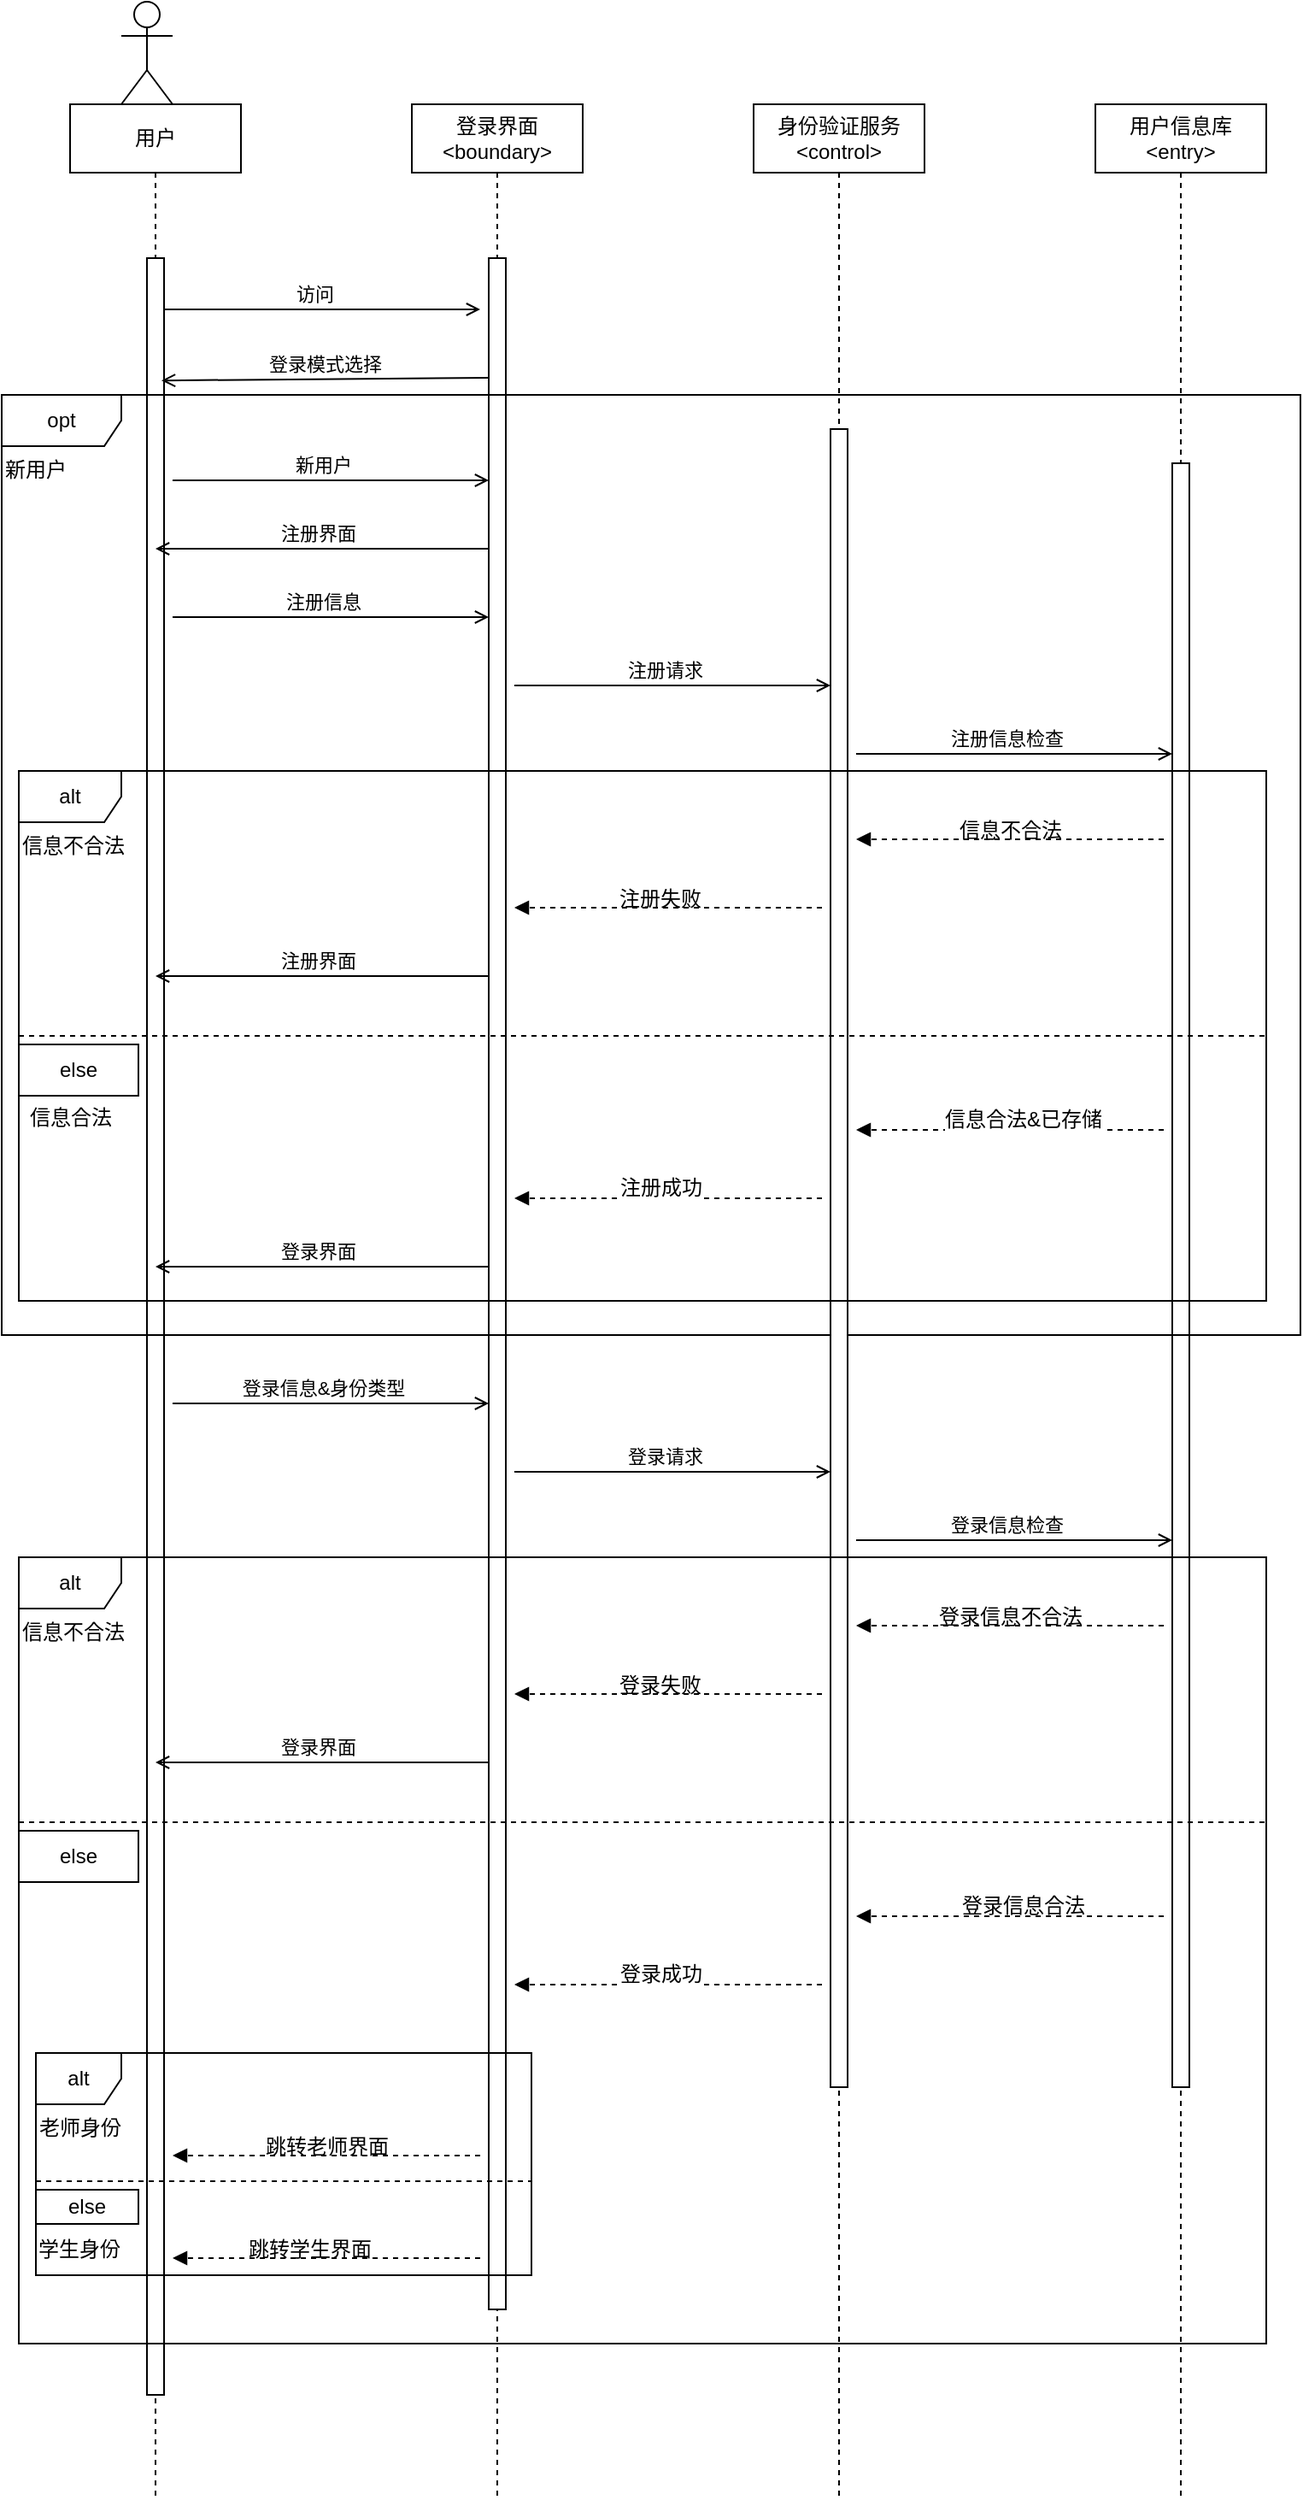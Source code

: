 <mxfile>
    <diagram id="QrDfKVTAkVcKjVlRXJ2f" name="第 1 页">
        <mxGraphModel dx="732" dy="2099" grid="1" gridSize="10" guides="0" tooltips="1" connect="1" arrows="1" fold="1" page="0" pageScale="1" pageWidth="827" pageHeight="1169" math="0" shadow="0">
            <root>
                <mxCell id="0"/>
                <mxCell id="1" parent="0"/>
                <mxCell id="6" value="身份验证服务&lt;div&gt;&amp;lt;control&amp;gt;&lt;/div&gt;" style="shape=umlLifeline;perimeter=lifelinePerimeter;whiteSpace=wrap;html=1;container=1;dropTarget=0;collapsible=0;recursiveResize=0;outlineConnect=0;portConstraint=eastwest;newEdgeStyle={&quot;edgeStyle&quot;:&quot;elbowEdgeStyle&quot;,&quot;elbow&quot;:&quot;vertical&quot;,&quot;curved&quot;:0,&quot;rounded&quot;:0};" parent="1" vertex="1">
                    <mxGeometry x="440" y="-1280" width="100" height="1400" as="geometry"/>
                </mxCell>
                <mxCell id="15" value="用户信息库&lt;div&gt;&amp;lt;entry&amp;gt;&lt;/div&gt;" style="shape=umlLifeline;perimeter=lifelinePerimeter;whiteSpace=wrap;html=1;container=1;dropTarget=0;collapsible=0;recursiveResize=0;outlineConnect=0;portConstraint=eastwest;newEdgeStyle={&quot;edgeStyle&quot;:&quot;elbowEdgeStyle&quot;,&quot;elbow&quot;:&quot;vertical&quot;,&quot;curved&quot;:0,&quot;rounded&quot;:0};" parent="1" vertex="1">
                    <mxGeometry x="640" y="-1280" width="100" height="1400" as="geometry"/>
                </mxCell>
                <mxCell id="16" value="" style="html=1;points=[[0,0,0,0,5],[0,1,0,0,-5],[1,0,0,0,5],[1,1,0,0,-5]];perimeter=orthogonalPerimeter;outlineConnect=0;targetShapes=umlLifeline;portConstraint=eastwest;newEdgeStyle={&quot;curved&quot;:0,&quot;rounded&quot;:0};" parent="15" vertex="1">
                    <mxGeometry x="45" y="210" width="10" height="950" as="geometry"/>
                </mxCell>
                <mxCell id="17" value="登录界面&lt;div&gt;&amp;lt;boundary&amp;gt;&lt;/div&gt;" style="shape=umlLifeline;perimeter=lifelinePerimeter;whiteSpace=wrap;html=1;container=1;dropTarget=0;collapsible=0;recursiveResize=0;outlineConnect=0;portConstraint=eastwest;newEdgeStyle={&quot;edgeStyle&quot;:&quot;elbowEdgeStyle&quot;,&quot;elbow&quot;:&quot;vertical&quot;,&quot;curved&quot;:0,&quot;rounded&quot;:0};" parent="1" vertex="1">
                    <mxGeometry x="240" y="-1280" width="100" height="1400" as="geometry"/>
                </mxCell>
                <mxCell id="18" value="" style="html=1;points=[[0,0,0,0,5],[0,1,0,0,-5],[1,0,0,0,5],[1,1,0,0,-5]];perimeter=orthogonalPerimeter;outlineConnect=0;targetShapes=umlLifeline;portConstraint=eastwest;newEdgeStyle={&quot;curved&quot;:0,&quot;rounded&quot;:0};" parent="17" vertex="1">
                    <mxGeometry x="45" y="90" width="10" height="1200" as="geometry"/>
                </mxCell>
                <mxCell id="19" value="用户" style="shape=umlLifeline;perimeter=lifelinePerimeter;whiteSpace=wrap;html=1;container=1;dropTarget=0;collapsible=0;recursiveResize=0;outlineConnect=0;portConstraint=eastwest;newEdgeStyle={&quot;edgeStyle&quot;:&quot;elbowEdgeStyle&quot;,&quot;elbow&quot;:&quot;vertical&quot;,&quot;curved&quot;:0,&quot;rounded&quot;:0};" parent="1" vertex="1">
                    <mxGeometry x="40" y="-1280" width="100" height="1400" as="geometry"/>
                </mxCell>
                <mxCell id="20" value="" style="html=1;points=[[0,0,0,0,5],[0,1,0,0,-5],[1,0,0,0,5],[1,1,0,0,-5]];perimeter=orthogonalPerimeter;outlineConnect=0;targetShapes=umlLifeline;portConstraint=eastwest;newEdgeStyle={&quot;curved&quot;:0,&quot;rounded&quot;:0};" parent="19" vertex="1">
                    <mxGeometry x="45" y="90" width="10" height="1250" as="geometry"/>
                </mxCell>
                <mxCell id="22" value="访问" style="html=1;verticalAlign=bottom;labelBackgroundColor=none;endArrow=open;endFill=0;" parent="1" source="20" edge="1">
                    <mxGeometry x="-0.05" width="160" relative="1" as="geometry">
                        <mxPoint x="100" y="-1160" as="sourcePoint"/>
                        <mxPoint x="280" y="-1160" as="targetPoint"/>
                        <mxPoint as="offset"/>
                    </mxGeometry>
                </mxCell>
                <mxCell id="24" value="登录模式选择" style="html=1;verticalAlign=bottom;labelBackgroundColor=none;endArrow=open;endFill=0;entryX=0.85;entryY=0.579;entryDx=0;entryDy=0;entryPerimeter=0;" parent="1" edge="1">
                    <mxGeometry width="160" relative="1" as="geometry">
                        <mxPoint x="285" y="-1120" as="sourcePoint"/>
                        <mxPoint x="93.5" y="-1118.41" as="targetPoint"/>
                    </mxGeometry>
                </mxCell>
                <mxCell id="26" value="opt" style="shape=umlFrame;whiteSpace=wrap;html=1;pointerEvents=0;recursiveResize=0;container=1;collapsible=0;width=70;height=30;" parent="1" vertex="1">
                    <mxGeometry y="-1110" width="760" height="550" as="geometry"/>
                </mxCell>
                <mxCell id="27" value="新用户" style="text;html=1;" parent="26" vertex="1">
                    <mxGeometry width="100" height="20" relative="1" as="geometry">
                        <mxPoint y="30" as="offset"/>
                    </mxGeometry>
                </mxCell>
                <mxCell id="n6yCuVXN6WmIahS-QWQl-28" value="新用户" style="html=1;verticalAlign=bottom;labelBackgroundColor=none;endArrow=open;endFill=0;" parent="26" edge="1">
                    <mxGeometry x="-0.05" width="160" relative="1" as="geometry">
                        <mxPoint x="100" y="50" as="sourcePoint"/>
                        <mxPoint x="285" y="50" as="targetPoint"/>
                        <mxPoint as="offset"/>
                    </mxGeometry>
                </mxCell>
                <mxCell id="n6yCuVXN6WmIahS-QWQl-29" value="注册界面" style="html=1;verticalAlign=bottom;labelBackgroundColor=none;endArrow=open;endFill=0;" parent="26" edge="1">
                    <mxGeometry x="0.026" width="160" relative="1" as="geometry">
                        <mxPoint x="285" y="90" as="sourcePoint"/>
                        <mxPoint x="90" y="90" as="targetPoint"/>
                        <mxPoint as="offset"/>
                    </mxGeometry>
                </mxCell>
                <mxCell id="n6yCuVXN6WmIahS-QWQl-30" value="注册信息" style="html=1;verticalAlign=bottom;labelBackgroundColor=none;endArrow=open;endFill=0;" parent="26" edge="1">
                    <mxGeometry x="-0.05" width="160" relative="1" as="geometry">
                        <mxPoint x="100" y="130" as="sourcePoint"/>
                        <mxPoint x="285" y="130" as="targetPoint"/>
                        <mxPoint as="offset"/>
                    </mxGeometry>
                </mxCell>
                <mxCell id="7" value="" style="html=1;points=[[0,0,0,0,5],[0,1,0,0,-5],[1,0,0,0,5],[1,1,0,0,-5]];perimeter=orthogonalPerimeter;outlineConnect=0;targetShapes=umlLifeline;portConstraint=eastwest;newEdgeStyle={&quot;curved&quot;:0,&quot;rounded&quot;:0};" parent="26" vertex="1">
                    <mxGeometry x="485" y="20" width="10" height="970" as="geometry"/>
                </mxCell>
                <mxCell id="n6yCuVXN6WmIahS-QWQl-32" value="注册请求" style="html=1;verticalAlign=bottom;labelBackgroundColor=none;endArrow=open;endFill=0;" parent="26" edge="1">
                    <mxGeometry x="-0.05" width="160" relative="1" as="geometry">
                        <mxPoint x="300" y="170" as="sourcePoint"/>
                        <mxPoint x="485" y="170" as="targetPoint"/>
                        <mxPoint as="offset"/>
                    </mxGeometry>
                </mxCell>
                <mxCell id="n6yCuVXN6WmIahS-QWQl-33" value="注册信息检查" style="html=1;verticalAlign=bottom;labelBackgroundColor=none;endArrow=open;endFill=0;" parent="26" edge="1">
                    <mxGeometry x="-0.05" width="160" relative="1" as="geometry">
                        <mxPoint x="500" y="210" as="sourcePoint"/>
                        <mxPoint x="685" y="210" as="targetPoint"/>
                        <mxPoint as="offset"/>
                    </mxGeometry>
                </mxCell>
                <mxCell id="n6yCuVXN6WmIahS-QWQl-37" value="alt" style="shape=umlFrame;whiteSpace=wrap;html=1;pointerEvents=0;recursiveResize=0;container=1;collapsible=0;width=60;height=30;" parent="26" vertex="1">
                    <mxGeometry x="10" y="220" width="730" height="310" as="geometry"/>
                </mxCell>
                <mxCell id="n6yCuVXN6WmIahS-QWQl-38" value="信息不合法" style="text;html=1;" parent="n6yCuVXN6WmIahS-QWQl-37" vertex="1">
                    <mxGeometry width="100" height="20" relative="1" as="geometry">
                        <mxPoint y="30" as="offset"/>
                    </mxGeometry>
                </mxCell>
                <mxCell id="n6yCuVXN6WmIahS-QWQl-39" value="" style="line;strokeWidth=1;dashed=1;labelPosition=center;verticalLabelPosition=bottom;align=left;verticalAlign=top;spacingLeft=20;spacingTop=15;html=1;whiteSpace=wrap;" parent="n6yCuVXN6WmIahS-QWQl-37" vertex="1">
                    <mxGeometry y="150" width="730" height="10" as="geometry"/>
                </mxCell>
                <mxCell id="n6yCuVXN6WmIahS-QWQl-35" value="信息不合法" style="text;html=1;align=center;verticalAlign=middle;resizable=0;points=[];autosize=1;strokeColor=none;fillColor=none;" parent="n6yCuVXN6WmIahS-QWQl-37" vertex="1">
                    <mxGeometry x="540" y="20" width="80" height="30" as="geometry"/>
                </mxCell>
                <mxCell id="n6yCuVXN6WmIahS-QWQl-34" value="" style="html=1;verticalAlign=bottom;labelBackgroundColor=none;endArrow=block;endFill=1;dashed=1;" parent="n6yCuVXN6WmIahS-QWQl-37" edge="1">
                    <mxGeometry width="160" relative="1" as="geometry">
                        <mxPoint x="670" y="40" as="sourcePoint"/>
                        <mxPoint x="490" y="40" as="targetPoint"/>
                    </mxGeometry>
                </mxCell>
                <mxCell id="n6yCuVXN6WmIahS-QWQl-40" value="" style="html=1;verticalAlign=bottom;labelBackgroundColor=none;endArrow=block;endFill=1;dashed=1;" parent="n6yCuVXN6WmIahS-QWQl-37" edge="1">
                    <mxGeometry width="160" relative="1" as="geometry">
                        <mxPoint x="470" y="80" as="sourcePoint"/>
                        <mxPoint x="290" y="80" as="targetPoint"/>
                    </mxGeometry>
                </mxCell>
                <mxCell id="n6yCuVXN6WmIahS-QWQl-41" value="注册失败" style="text;html=1;align=center;verticalAlign=middle;resizable=0;points=[];autosize=1;strokeColor=none;fillColor=none;" parent="n6yCuVXN6WmIahS-QWQl-37" vertex="1">
                    <mxGeometry x="340" y="60" width="70" height="30" as="geometry"/>
                </mxCell>
                <mxCell id="n6yCuVXN6WmIahS-QWQl-42" value="注册界面" style="html=1;verticalAlign=bottom;labelBackgroundColor=none;endArrow=open;endFill=0;" parent="n6yCuVXN6WmIahS-QWQl-37" edge="1">
                    <mxGeometry x="0.026" width="160" relative="1" as="geometry">
                        <mxPoint x="275" y="120" as="sourcePoint"/>
                        <mxPoint x="80" y="120" as="targetPoint"/>
                        <mxPoint as="offset"/>
                    </mxGeometry>
                </mxCell>
                <mxCell id="n6yCuVXN6WmIahS-QWQl-44" value="else" style="whiteSpace=wrap;html=1;" parent="n6yCuVXN6WmIahS-QWQl-37" vertex="1">
                    <mxGeometry y="160" width="70" height="30" as="geometry"/>
                </mxCell>
                <mxCell id="n6yCuVXN6WmIahS-QWQl-52" value="" style="html=1;verticalAlign=bottom;labelBackgroundColor=none;endArrow=block;endFill=1;dashed=1;" parent="n6yCuVXN6WmIahS-QWQl-37" edge="1">
                    <mxGeometry width="160" relative="1" as="geometry">
                        <mxPoint x="670" y="210" as="sourcePoint"/>
                        <mxPoint x="490" y="210" as="targetPoint"/>
                    </mxGeometry>
                </mxCell>
                <mxCell id="n6yCuVXN6WmIahS-QWQl-53" value="&lt;span style=&quot;color: rgb(0, 0, 0); font-family: Helvetica; font-size: 12px; font-style: normal; font-variant-ligatures: normal; font-variant-caps: normal; font-weight: 400; letter-spacing: normal; orphans: 2; text-align: center; text-indent: 0px; text-transform: none; widows: 2; word-spacing: 0px; -webkit-text-stroke-width: 0px; white-space: nowrap; background-color: rgb(255, 255, 255); text-decoration-thickness: initial; text-decoration-style: initial; text-decoration-color: initial; float: none; display: inline !important;&quot;&gt;信息合法&amp;amp;已存储&lt;/span&gt;" style="text;whiteSpace=wrap;html=1;" parent="n6yCuVXN6WmIahS-QWQl-37" vertex="1">
                    <mxGeometry x="540" y="190" width="90" height="40" as="geometry"/>
                </mxCell>
                <mxCell id="n6yCuVXN6WmIahS-QWQl-54" value="" style="html=1;verticalAlign=bottom;labelBackgroundColor=none;endArrow=block;endFill=1;dashed=1;" parent="n6yCuVXN6WmIahS-QWQl-37" edge="1">
                    <mxGeometry width="160" relative="1" as="geometry">
                        <mxPoint x="470" y="250" as="sourcePoint"/>
                        <mxPoint x="290" y="250" as="targetPoint"/>
                    </mxGeometry>
                </mxCell>
                <mxCell id="n6yCuVXN6WmIahS-QWQl-55" value="&lt;span style=&quot;color: rgb(0, 0, 0); font-family: Helvetica; font-size: 12px; font-style: normal; font-variant-ligatures: normal; font-variant-caps: normal; font-weight: 400; letter-spacing: normal; orphans: 2; text-align: center; text-indent: 0px; text-transform: none; widows: 2; word-spacing: 0px; -webkit-text-stroke-width: 0px; white-space: nowrap; background-color: rgb(255, 255, 255); text-decoration-thickness: initial; text-decoration-style: initial; text-decoration-color: initial; float: none; display: inline !important;&quot;&gt;注册成功&lt;/span&gt;" style="text;whiteSpace=wrap;html=1;" parent="n6yCuVXN6WmIahS-QWQl-37" vertex="1">
                    <mxGeometry x="350" y="230" width="80" height="40" as="geometry"/>
                </mxCell>
                <mxCell id="n6yCuVXN6WmIahS-QWQl-56" value="登录界面" style="html=1;verticalAlign=bottom;labelBackgroundColor=none;endArrow=open;endFill=0;" parent="n6yCuVXN6WmIahS-QWQl-37" edge="1">
                    <mxGeometry x="0.026" width="160" relative="1" as="geometry">
                        <mxPoint x="275" y="290" as="sourcePoint"/>
                        <mxPoint x="80" y="290" as="targetPoint"/>
                        <mxPoint as="offset"/>
                    </mxGeometry>
                </mxCell>
                <mxCell id="n6yCuVXN6WmIahS-QWQl-45" value="" style="shape=umlActor;verticalLabelPosition=bottom;verticalAlign=top;html=1;" parent="1" vertex="1">
                    <mxGeometry x="70" y="-1340" width="30" height="60" as="geometry"/>
                </mxCell>
                <mxCell id="n6yCuVXN6WmIahS-QWQl-57" value="信息合法" style="text;html=1;align=center;verticalAlign=middle;resizable=0;points=[];autosize=1;strokeColor=none;fillColor=none;" parent="1" vertex="1">
                    <mxGeometry x="5" y="-702" width="70" height="30" as="geometry"/>
                </mxCell>
                <mxCell id="n6yCuVXN6WmIahS-QWQl-60" value="登录信息&amp;amp;身份类型" style="html=1;verticalAlign=bottom;labelBackgroundColor=none;endArrow=open;endFill=0;" parent="1" edge="1">
                    <mxGeometry x="-0.05" width="160" relative="1" as="geometry">
                        <mxPoint x="100" y="-520" as="sourcePoint"/>
                        <mxPoint x="285" y="-520" as="targetPoint"/>
                        <mxPoint as="offset"/>
                    </mxGeometry>
                </mxCell>
                <mxCell id="n6yCuVXN6WmIahS-QWQl-61" value="登录请求" style="html=1;verticalAlign=bottom;labelBackgroundColor=none;endArrow=open;endFill=0;" parent="1" edge="1">
                    <mxGeometry x="-0.05" width="160" relative="1" as="geometry">
                        <mxPoint x="300" y="-480" as="sourcePoint"/>
                        <mxPoint x="485" y="-480" as="targetPoint"/>
                        <mxPoint as="offset"/>
                    </mxGeometry>
                </mxCell>
                <mxCell id="n6yCuVXN6WmIahS-QWQl-62" value="登录信息检查" style="html=1;verticalAlign=bottom;labelBackgroundColor=none;endArrow=open;endFill=0;" parent="1" edge="1">
                    <mxGeometry x="-0.05" width="160" relative="1" as="geometry">
                        <mxPoint x="500" y="-440" as="sourcePoint"/>
                        <mxPoint x="685" y="-440" as="targetPoint"/>
                        <mxPoint as="offset"/>
                    </mxGeometry>
                </mxCell>
                <mxCell id="n6yCuVXN6WmIahS-QWQl-63" value="alt" style="shape=umlFrame;whiteSpace=wrap;html=1;pointerEvents=0;recursiveResize=0;container=1;collapsible=0;width=60;height=30;" parent="1" vertex="1">
                    <mxGeometry x="10" y="-430" width="730" height="460" as="geometry"/>
                </mxCell>
                <mxCell id="n6yCuVXN6WmIahS-QWQl-64" value="信息不合法" style="text;html=1;" parent="n6yCuVXN6WmIahS-QWQl-63" vertex="1">
                    <mxGeometry width="100" height="20" relative="1" as="geometry">
                        <mxPoint y="30" as="offset"/>
                    </mxGeometry>
                </mxCell>
                <mxCell id="n6yCuVXN6WmIahS-QWQl-65" value="" style="line;strokeWidth=1;dashed=1;labelPosition=center;verticalLabelPosition=bottom;align=left;verticalAlign=top;spacingLeft=20;spacingTop=15;html=1;whiteSpace=wrap;" parent="n6yCuVXN6WmIahS-QWQl-63" vertex="1">
                    <mxGeometry y="150" width="730" height="10" as="geometry"/>
                </mxCell>
                <mxCell id="n6yCuVXN6WmIahS-QWQl-66" value="登录信息不合法" style="text;html=1;align=center;verticalAlign=middle;resizable=0;points=[];autosize=1;strokeColor=none;fillColor=none;" parent="n6yCuVXN6WmIahS-QWQl-63" vertex="1">
                    <mxGeometry x="525" y="20" width="110" height="30" as="geometry"/>
                </mxCell>
                <mxCell id="n6yCuVXN6WmIahS-QWQl-67" value="" style="html=1;verticalAlign=bottom;labelBackgroundColor=none;endArrow=block;endFill=1;dashed=1;" parent="n6yCuVXN6WmIahS-QWQl-63" edge="1">
                    <mxGeometry width="160" relative="1" as="geometry">
                        <mxPoint x="670" y="40" as="sourcePoint"/>
                        <mxPoint x="490" y="40" as="targetPoint"/>
                    </mxGeometry>
                </mxCell>
                <mxCell id="n6yCuVXN6WmIahS-QWQl-68" value="" style="html=1;verticalAlign=bottom;labelBackgroundColor=none;endArrow=block;endFill=1;dashed=1;" parent="n6yCuVXN6WmIahS-QWQl-63" edge="1">
                    <mxGeometry width="160" relative="1" as="geometry">
                        <mxPoint x="470" y="80" as="sourcePoint"/>
                        <mxPoint x="290" y="80" as="targetPoint"/>
                    </mxGeometry>
                </mxCell>
                <mxCell id="n6yCuVXN6WmIahS-QWQl-69" value="登录失败" style="text;html=1;align=center;verticalAlign=middle;resizable=0;points=[];autosize=1;strokeColor=none;fillColor=none;" parent="n6yCuVXN6WmIahS-QWQl-63" vertex="1">
                    <mxGeometry x="340" y="60" width="70" height="30" as="geometry"/>
                </mxCell>
                <mxCell id="n6yCuVXN6WmIahS-QWQl-70" value="登录界面" style="html=1;verticalAlign=bottom;labelBackgroundColor=none;endArrow=open;endFill=0;" parent="n6yCuVXN6WmIahS-QWQl-63" edge="1">
                    <mxGeometry x="0.026" width="160" relative="1" as="geometry">
                        <mxPoint x="275" y="120" as="sourcePoint"/>
                        <mxPoint x="80" y="120" as="targetPoint"/>
                        <mxPoint as="offset"/>
                    </mxGeometry>
                </mxCell>
                <mxCell id="n6yCuVXN6WmIahS-QWQl-71" value="else" style="whiteSpace=wrap;html=1;" parent="n6yCuVXN6WmIahS-QWQl-63" vertex="1">
                    <mxGeometry y="160" width="70" height="30" as="geometry"/>
                </mxCell>
                <mxCell id="n6yCuVXN6WmIahS-QWQl-72" value="" style="html=1;verticalAlign=bottom;labelBackgroundColor=none;endArrow=block;endFill=1;dashed=1;" parent="n6yCuVXN6WmIahS-QWQl-63" edge="1">
                    <mxGeometry width="160" relative="1" as="geometry">
                        <mxPoint x="670" y="210" as="sourcePoint"/>
                        <mxPoint x="490" y="210" as="targetPoint"/>
                    </mxGeometry>
                </mxCell>
                <mxCell id="n6yCuVXN6WmIahS-QWQl-73" value="&lt;div style=&quot;text-align: center;&quot;&gt;&lt;span style=&quot;background-color: transparent; text-wrap-mode: nowrap;&quot;&gt;登录信息合法&lt;/span&gt;&lt;/div&gt;" style="text;whiteSpace=wrap;html=1;" parent="n6yCuVXN6WmIahS-QWQl-63" vertex="1">
                    <mxGeometry x="550" y="190" width="90" height="40" as="geometry"/>
                </mxCell>
                <mxCell id="n6yCuVXN6WmIahS-QWQl-74" value="" style="html=1;verticalAlign=bottom;labelBackgroundColor=none;endArrow=block;endFill=1;dashed=1;" parent="n6yCuVXN6WmIahS-QWQl-63" edge="1">
                    <mxGeometry width="160" relative="1" as="geometry">
                        <mxPoint x="470" y="250" as="sourcePoint"/>
                        <mxPoint x="290" y="250" as="targetPoint"/>
                    </mxGeometry>
                </mxCell>
                <mxCell id="n6yCuVXN6WmIahS-QWQl-75" value="&lt;span style=&quot;color: rgb(0, 0, 0); font-family: Helvetica; font-size: 12px; font-style: normal; font-variant-ligatures: normal; font-variant-caps: normal; font-weight: 400; letter-spacing: normal; orphans: 2; text-align: center; text-indent: 0px; text-transform: none; widows: 2; word-spacing: 0px; -webkit-text-stroke-width: 0px; white-space: nowrap; background-color: rgb(255, 255, 255); text-decoration-thickness: initial; text-decoration-style: initial; text-decoration-color: initial; float: none; display: inline !important;&quot;&gt;登录成功&lt;/span&gt;" style="text;whiteSpace=wrap;html=1;" parent="n6yCuVXN6WmIahS-QWQl-63" vertex="1">
                    <mxGeometry x="350" y="230" width="80" height="40" as="geometry"/>
                </mxCell>
                <mxCell id="n6yCuVXN6WmIahS-QWQl-79" value="" style="html=1;verticalAlign=bottom;labelBackgroundColor=none;endArrow=block;endFill=1;dashed=1;" parent="n6yCuVXN6WmIahS-QWQl-63" edge="1">
                    <mxGeometry width="160" relative="1" as="geometry">
                        <mxPoint x="270" y="350" as="sourcePoint"/>
                        <mxPoint x="90" y="350" as="targetPoint"/>
                    </mxGeometry>
                </mxCell>
                <mxCell id="n6yCuVXN6WmIahS-QWQl-80" value="跳转老师界面" style="text;html=1;align=center;verticalAlign=middle;resizable=0;points=[];autosize=1;strokeColor=none;fillColor=none;" parent="n6yCuVXN6WmIahS-QWQl-63" vertex="1">
                    <mxGeometry x="130" y="330" width="100" height="30" as="geometry"/>
                </mxCell>
                <mxCell id="n6yCuVXN6WmIahS-QWQl-84" value="" style="html=1;verticalAlign=bottom;labelBackgroundColor=none;endArrow=block;endFill=1;dashed=1;" parent="n6yCuVXN6WmIahS-QWQl-63" edge="1">
                    <mxGeometry width="160" relative="1" as="geometry">
                        <mxPoint x="270" y="410" as="sourcePoint"/>
                        <mxPoint x="90" y="410" as="targetPoint"/>
                    </mxGeometry>
                </mxCell>
                <mxCell id="n6yCuVXN6WmIahS-QWQl-85" value="跳转学生界面" style="text;html=1;align=center;verticalAlign=middle;resizable=0;points=[];autosize=1;strokeColor=none;fillColor=none;" parent="n6yCuVXN6WmIahS-QWQl-63" vertex="1">
                    <mxGeometry x="120" y="390" width="100" height="30" as="geometry"/>
                </mxCell>
                <mxCell id="n6yCuVXN6WmIahS-QWQl-87" value="alt" style="shape=umlFrame;whiteSpace=wrap;html=1;pointerEvents=0;recursiveResize=0;container=1;collapsible=0;width=50;height=30;" parent="1" vertex="1">
                    <mxGeometry x="20" y="-140" width="290" height="130" as="geometry"/>
                </mxCell>
                <mxCell id="n6yCuVXN6WmIahS-QWQl-88" value="老师身份" style="text;html=1;" parent="n6yCuVXN6WmIahS-QWQl-87" vertex="1">
                    <mxGeometry width="100" height="20" relative="1" as="geometry">
                        <mxPoint y="30" as="offset"/>
                    </mxGeometry>
                </mxCell>
                <mxCell id="n6yCuVXN6WmIahS-QWQl-89" value="" style="line;strokeWidth=1;dashed=1;labelPosition=center;verticalLabelPosition=bottom;align=left;verticalAlign=top;spacingLeft=20;spacingTop=15;html=1;whiteSpace=wrap;" parent="n6yCuVXN6WmIahS-QWQl-87" vertex="1">
                    <mxGeometry y="70" width="290" height="10" as="geometry"/>
                </mxCell>
                <mxCell id="n6yCuVXN6WmIahS-QWQl-90" value="else" style="whiteSpace=wrap;html=1;" parent="n6yCuVXN6WmIahS-QWQl-87" vertex="1">
                    <mxGeometry y="80" width="60" height="20" as="geometry"/>
                </mxCell>
                <mxCell id="n6yCuVXN6WmIahS-QWQl-91" value="学生身份" style="text;html=1;align=center;verticalAlign=middle;resizable=0;points=[];autosize=1;strokeColor=none;fillColor=none;" parent="n6yCuVXN6WmIahS-QWQl-87" vertex="1">
                    <mxGeometry x="-10" y="100" width="70" height="30" as="geometry"/>
                </mxCell>
            </root>
        </mxGraphModel>
    </diagram>
</mxfile>